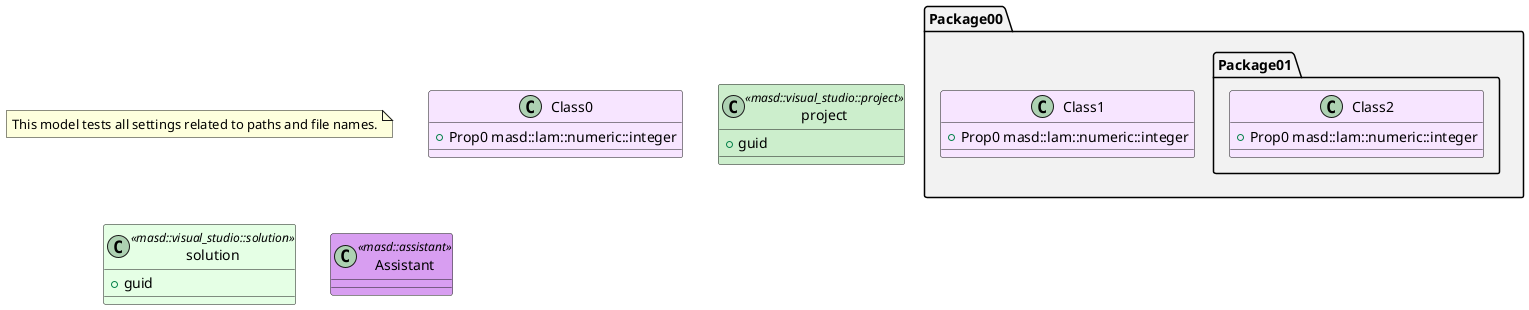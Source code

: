 @startuml
set namespaceSeparator ::
note as N1
This model tests all settings related to paths and file names.
end note

namespace Package00 #F2F2F2 {
    class Class1 #F7E5FF {
        +{field} Prop0 masd::lam::numeric::integer
    }

    namespace Package00::Package01 #F2F2F2 {
        class Class2 #F7E5FF {
            +{field} Prop0 masd::lam::numeric::integer
        }

    }

}

class Class0 #F7E5FF {
    +{field} Prop0 masd::lam::numeric::integer
}

class project <<masd::visual_studio::project>> #CCEECC {
    +{field} guid
}

class solution <<masd::visual_studio::solution>> #E5FFE5 {
    +{field} guid
}

class Assistant <<masd::assistant>> #D89EF1 {
}

@enduml
